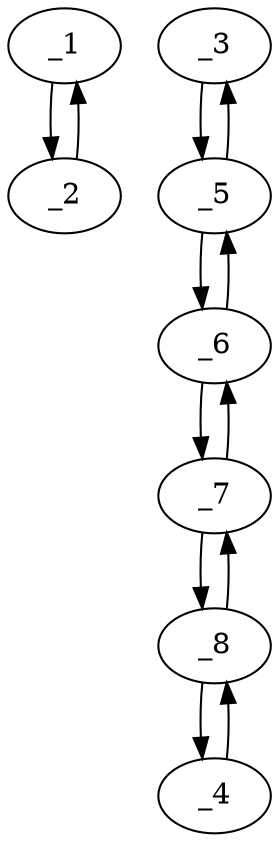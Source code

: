 digraph s1959_07 {
	_1	 [x="51.000000",
		y="48.000000"];
	_2	 [x="37.000000",
		y="62.000000"];
	_1 -> _2	 [angle="2.356194",
		orient="0.707107"];
	_2 -> _1	 [angle="-0.785398",
		orient="-0.707107"];
	_3	 [x="132.000000",
		y="68.000000"];
	_5	 [x="137.000000",
		y="84.000000"];
	_3 -> _5	 [angle="1.267911",
		orient="0.954480"];
	_4	 [x="175.000000",
		y="130.000000"];
	_8	 [x="171.000000",
		y="113.000000"];
	_4 -> _8	 [angle="-1.801887",
		orient="-0.973417"];
	_5 -> _3	 [angle="-1.873681",
		orient="-0.954480"];
	_6	 [x="150.000000",
		y="92.000000"];
	_5 -> _6	 [angle="0.551655",
		orient="0.524097"];
	_6 -> _5	 [angle="-2.589938",
		orient="-0.524097"];
	_7	 [x="161.000000",
		y="102.000000"];
	_6 -> _7	 [angle="0.737815",
		orient="0.672673"];
	_7 -> _6	 [angle="-2.403778",
		orient="-0.672673"];
	_7 -> _8	 [angle="0.832981",
		orient="0.739940"];
	_8 -> _4	 [angle="1.339706",
		orient="0.973417"];
	_8 -> _7	 [angle="-2.308611",
		orient="-0.739940"];
}
